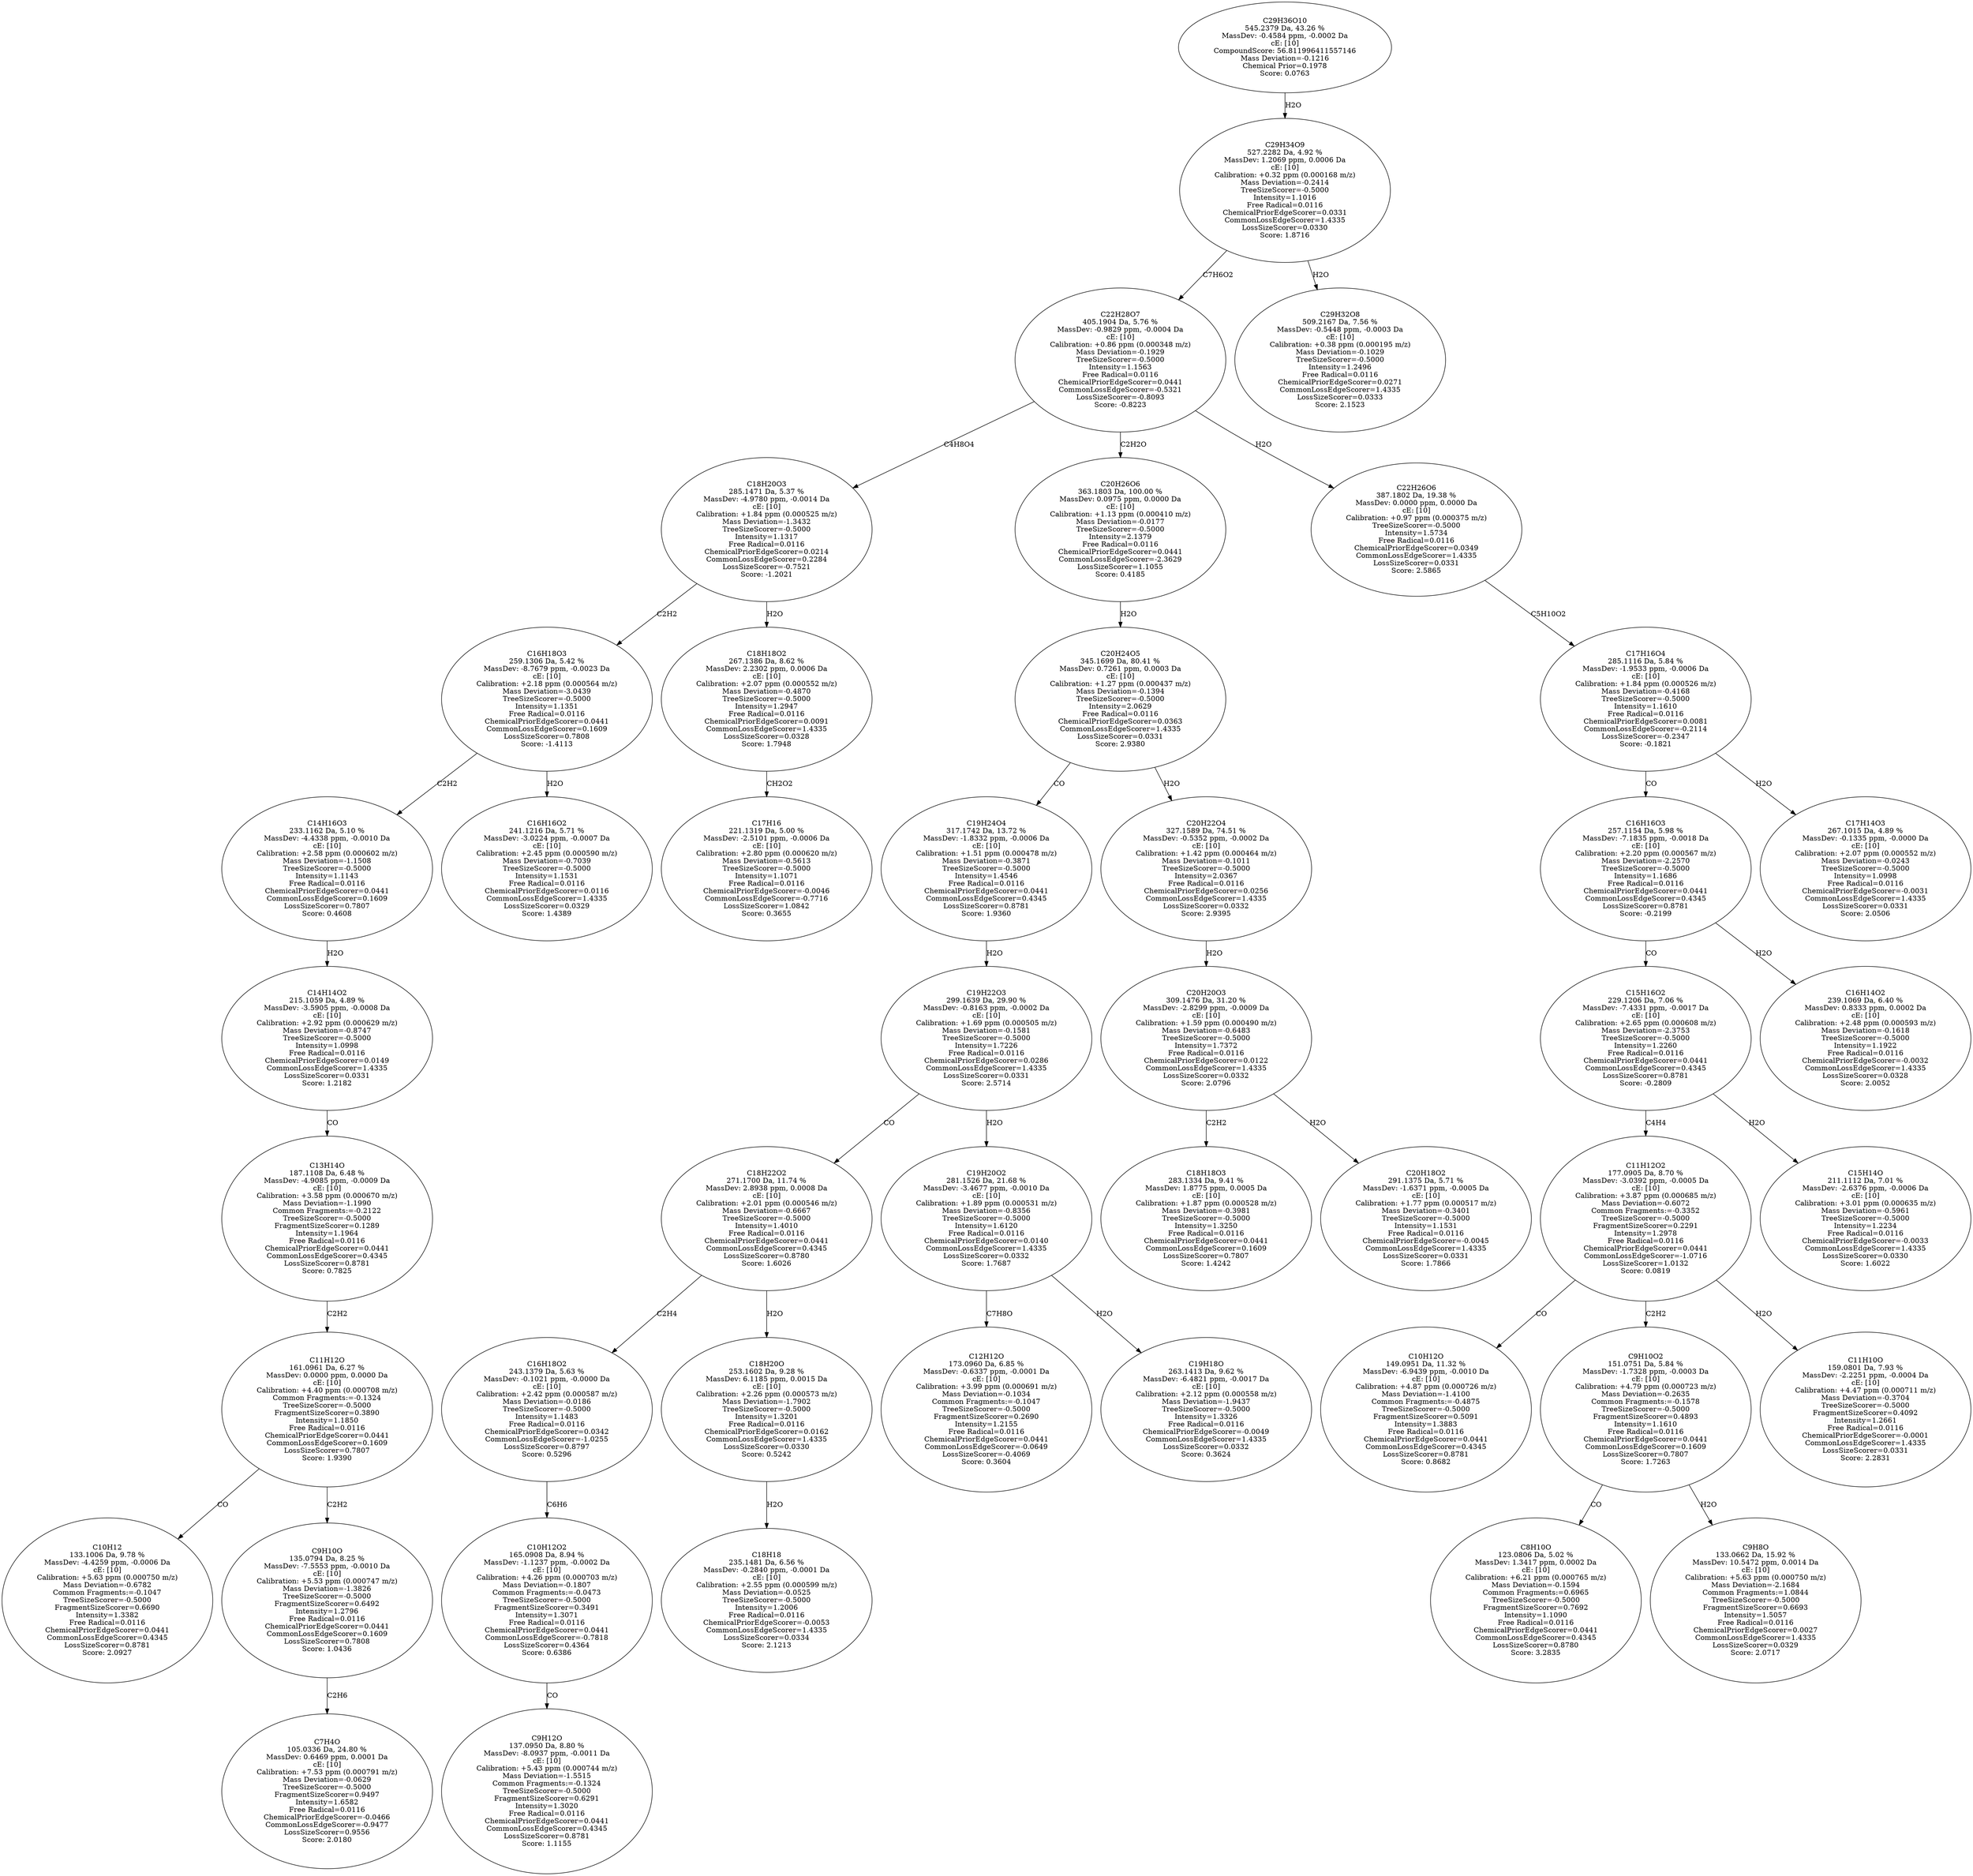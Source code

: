 strict digraph {
v1 [label="C10H12\n133.1006 Da, 9.78 %\nMassDev: -4.4259 ppm, -0.0006 Da\ncE: [10]\nCalibration: +5.63 ppm (0.000750 m/z)\nMass Deviation=-0.6782\nCommon Fragments:=-0.1047\nTreeSizeScorer=-0.5000\nFragmentSizeScorer=0.6690\nIntensity=1.3382\nFree Radical=0.0116\nChemicalPriorEdgeScorer=0.0441\nCommonLossEdgeScorer=0.4345\nLossSizeScorer=0.8781\nScore: 2.0927"];
v2 [label="C7H4O\n105.0336 Da, 24.80 %\nMassDev: 0.6469 ppm, 0.0001 Da\ncE: [10]\nCalibration: +7.53 ppm (0.000791 m/z)\nMass Deviation=-0.0629\nTreeSizeScorer=-0.5000\nFragmentSizeScorer=0.9497\nIntensity=1.6582\nFree Radical=0.0116\nChemicalPriorEdgeScorer=-0.0466\nCommonLossEdgeScorer=-0.9477\nLossSizeScorer=0.9556\nScore: 2.0180"];
v3 [label="C9H10O\n135.0794 Da, 8.25 %\nMassDev: -7.5553 ppm, -0.0010 Da\ncE: [10]\nCalibration: +5.53 ppm (0.000747 m/z)\nMass Deviation=-1.3826\nTreeSizeScorer=-0.5000\nFragmentSizeScorer=0.6492\nIntensity=1.2796\nFree Radical=0.0116\nChemicalPriorEdgeScorer=0.0441\nCommonLossEdgeScorer=0.1609\nLossSizeScorer=0.7808\nScore: 1.0436"];
v4 [label="C11H12O\n161.0961 Da, 6.27 %\nMassDev: 0.0000 ppm, 0.0000 Da\ncE: [10]\nCalibration: +4.40 ppm (0.000708 m/z)\nCommon Fragments:=-0.1324\nTreeSizeScorer=-0.5000\nFragmentSizeScorer=0.3890\nIntensity=1.1850\nFree Radical=0.0116\nChemicalPriorEdgeScorer=0.0441\nCommonLossEdgeScorer=0.1609\nLossSizeScorer=0.7807\nScore: 1.9390"];
v5 [label="C13H14O\n187.1108 Da, 6.48 %\nMassDev: -4.9085 ppm, -0.0009 Da\ncE: [10]\nCalibration: +3.58 ppm (0.000670 m/z)\nMass Deviation=-1.1990\nCommon Fragments:=-0.2122\nTreeSizeScorer=-0.5000\nFragmentSizeScorer=0.1289\nIntensity=1.1964\nFree Radical=0.0116\nChemicalPriorEdgeScorer=0.0441\nCommonLossEdgeScorer=0.4345\nLossSizeScorer=0.8781\nScore: 0.7825"];
v6 [label="C14H14O2\n215.1059 Da, 4.89 %\nMassDev: -3.5905 ppm, -0.0008 Da\ncE: [10]\nCalibration: +2.92 ppm (0.000629 m/z)\nMass Deviation=-0.8747\nTreeSizeScorer=-0.5000\nIntensity=1.0998\nFree Radical=0.0116\nChemicalPriorEdgeScorer=0.0149\nCommonLossEdgeScorer=1.4335\nLossSizeScorer=0.0331\nScore: 1.2182"];
v7 [label="C14H16O3\n233.1162 Da, 5.10 %\nMassDev: -4.4338 ppm, -0.0010 Da\ncE: [10]\nCalibration: +2.58 ppm (0.000602 m/z)\nMass Deviation=-1.1508\nTreeSizeScorer=-0.5000\nIntensity=1.1143\nFree Radical=0.0116\nChemicalPriorEdgeScorer=0.0441\nCommonLossEdgeScorer=0.1609\nLossSizeScorer=0.7807\nScore: 0.4608"];
v8 [label="C16H16O2\n241.1216 Da, 5.71 %\nMassDev: -3.0224 ppm, -0.0007 Da\ncE: [10]\nCalibration: +2.45 ppm (0.000590 m/z)\nMass Deviation=-0.7039\nTreeSizeScorer=-0.5000\nIntensity=1.1531\nFree Radical=0.0116\nChemicalPriorEdgeScorer=0.0116\nCommonLossEdgeScorer=1.4335\nLossSizeScorer=0.0329\nScore: 1.4389"];
v9 [label="C16H18O3\n259.1306 Da, 5.42 %\nMassDev: -8.7679 ppm, -0.0023 Da\ncE: [10]\nCalibration: +2.18 ppm (0.000564 m/z)\nMass Deviation=-3.0439\nTreeSizeScorer=-0.5000\nIntensity=1.1351\nFree Radical=0.0116\nChemicalPriorEdgeScorer=0.0441\nCommonLossEdgeScorer=0.1609\nLossSizeScorer=0.7808\nScore: -1.4113"];
v10 [label="C17H16\n221.1319 Da, 5.00 %\nMassDev: -2.5101 ppm, -0.0006 Da\ncE: [10]\nCalibration: +2.80 ppm (0.000620 m/z)\nMass Deviation=-0.5613\nTreeSizeScorer=-0.5000\nIntensity=1.1071\nFree Radical=0.0116\nChemicalPriorEdgeScorer=-0.0046\nCommonLossEdgeScorer=-0.7716\nLossSizeScorer=1.0842\nScore: 0.3655"];
v11 [label="C18H18O2\n267.1386 Da, 8.62 %\nMassDev: 2.2302 ppm, 0.0006 Da\ncE: [10]\nCalibration: +2.07 ppm (0.000552 m/z)\nMass Deviation=-0.4870\nTreeSizeScorer=-0.5000\nIntensity=1.2947\nFree Radical=0.0116\nChemicalPriorEdgeScorer=0.0091\nCommonLossEdgeScorer=1.4335\nLossSizeScorer=0.0328\nScore: 1.7948"];
v12 [label="C18H20O3\n285.1471 Da, 5.37 %\nMassDev: -4.9780 ppm, -0.0014 Da\ncE: [10]\nCalibration: +1.84 ppm (0.000525 m/z)\nMass Deviation=-1.3432\nTreeSizeScorer=-0.5000\nIntensity=1.1317\nFree Radical=0.0116\nChemicalPriorEdgeScorer=0.0214\nCommonLossEdgeScorer=0.2284\nLossSizeScorer=-0.7521\nScore: -1.2021"];
v13 [label="C9H12O\n137.0950 Da, 8.80 %\nMassDev: -8.0937 ppm, -0.0011 Da\ncE: [10]\nCalibration: +5.43 ppm (0.000744 m/z)\nMass Deviation=-1.5515\nCommon Fragments:=-0.1324\nTreeSizeScorer=-0.5000\nFragmentSizeScorer=0.6291\nIntensity=1.3020\nFree Radical=0.0116\nChemicalPriorEdgeScorer=0.0441\nCommonLossEdgeScorer=0.4345\nLossSizeScorer=0.8781\nScore: 1.1155"];
v14 [label="C10H12O2\n165.0908 Da, 8.94 %\nMassDev: -1.1237 ppm, -0.0002 Da\ncE: [10]\nCalibration: +4.26 ppm (0.000703 m/z)\nMass Deviation=-0.1807\nCommon Fragments:=-0.0473\nTreeSizeScorer=-0.5000\nFragmentSizeScorer=0.3491\nIntensity=1.3071\nFree Radical=0.0116\nChemicalPriorEdgeScorer=0.0441\nCommonLossEdgeScorer=-0.7818\nLossSizeScorer=0.4364\nScore: 0.6386"];
v15 [label="C16H18O2\n243.1379 Da, 5.63 %\nMassDev: -0.1021 ppm, -0.0000 Da\ncE: [10]\nCalibration: +2.42 ppm (0.000587 m/z)\nMass Deviation=-0.0186\nTreeSizeScorer=-0.5000\nIntensity=1.1483\nFree Radical=0.0116\nChemicalPriorEdgeScorer=0.0342\nCommonLossEdgeScorer=-1.0255\nLossSizeScorer=0.8797\nScore: 0.5296"];
v16 [label="C18H18\n235.1481 Da, 6.56 %\nMassDev: -0.2840 ppm, -0.0001 Da\ncE: [10]\nCalibration: +2.55 ppm (0.000599 m/z)\nMass Deviation=-0.0525\nTreeSizeScorer=-0.5000\nIntensity=1.2006\nFree Radical=0.0116\nChemicalPriorEdgeScorer=-0.0053\nCommonLossEdgeScorer=1.4335\nLossSizeScorer=0.0334\nScore: 2.1213"];
v17 [label="C18H20O\n253.1602 Da, 9.28 %\nMassDev: 6.1185 ppm, 0.0015 Da\ncE: [10]\nCalibration: +2.26 ppm (0.000573 m/z)\nMass Deviation=-1.7902\nTreeSizeScorer=-0.5000\nIntensity=1.3201\nFree Radical=0.0116\nChemicalPriorEdgeScorer=0.0162\nCommonLossEdgeScorer=1.4335\nLossSizeScorer=0.0330\nScore: 0.5242"];
v18 [label="C18H22O2\n271.1700 Da, 11.74 %\nMassDev: 2.8938 ppm, 0.0008 Da\ncE: [10]\nCalibration: +2.01 ppm (0.000546 m/z)\nMass Deviation=-0.6667\nTreeSizeScorer=-0.5000\nIntensity=1.4010\nFree Radical=0.0116\nChemicalPriorEdgeScorer=0.0441\nCommonLossEdgeScorer=0.4345\nLossSizeScorer=0.8780\nScore: 1.6026"];
v19 [label="C12H12O\n173.0960 Da, 6.85 %\nMassDev: -0.6337 ppm, -0.0001 Da\ncE: [10]\nCalibration: +3.99 ppm (0.000691 m/z)\nMass Deviation=-0.1034\nCommon Fragments:=-0.1047\nTreeSizeScorer=-0.5000\nFragmentSizeScorer=0.2690\nIntensity=1.2155\nFree Radical=0.0116\nChemicalPriorEdgeScorer=0.0441\nCommonLossEdgeScorer=-0.0649\nLossSizeScorer=-0.4069\nScore: 0.3604"];
v20 [label="C19H18O\n263.1413 Da, 9.62 %\nMassDev: -6.4821 ppm, -0.0017 Da\ncE: [10]\nCalibration: +2.12 ppm (0.000558 m/z)\nMass Deviation=-1.9437\nTreeSizeScorer=-0.5000\nIntensity=1.3326\nFree Radical=0.0116\nChemicalPriorEdgeScorer=-0.0049\nCommonLossEdgeScorer=1.4335\nLossSizeScorer=0.0332\nScore: 0.3624"];
v21 [label="C19H20O2\n281.1526 Da, 21.68 %\nMassDev: -3.4677 ppm, -0.0010 Da\ncE: [10]\nCalibration: +1.89 ppm (0.000531 m/z)\nMass Deviation=-0.8356\nTreeSizeScorer=-0.5000\nIntensity=1.6120\nFree Radical=0.0116\nChemicalPriorEdgeScorer=0.0140\nCommonLossEdgeScorer=1.4335\nLossSizeScorer=0.0332\nScore: 1.7687"];
v22 [label="C19H22O3\n299.1639 Da, 29.90 %\nMassDev: -0.8163 ppm, -0.0002 Da\ncE: [10]\nCalibration: +1.69 ppm (0.000505 m/z)\nMass Deviation=-0.1581\nTreeSizeScorer=-0.5000\nIntensity=1.7226\nFree Radical=0.0116\nChemicalPriorEdgeScorer=0.0286\nCommonLossEdgeScorer=1.4335\nLossSizeScorer=0.0331\nScore: 2.5714"];
v23 [label="C19H24O4\n317.1742 Da, 13.72 %\nMassDev: -1.8332 ppm, -0.0006 Da\ncE: [10]\nCalibration: +1.51 ppm (0.000478 m/z)\nMass Deviation=-0.3871\nTreeSizeScorer=-0.5000\nIntensity=1.4546\nFree Radical=0.0116\nChemicalPriorEdgeScorer=0.0441\nCommonLossEdgeScorer=0.4345\nLossSizeScorer=0.8781\nScore: 1.9360"];
v24 [label="C18H18O3\n283.1334 Da, 9.41 %\nMassDev: 1.8775 ppm, 0.0005 Da\ncE: [10]\nCalibration: +1.87 ppm (0.000528 m/z)\nMass Deviation=-0.3981\nTreeSizeScorer=-0.5000\nIntensity=1.3250\nFree Radical=0.0116\nChemicalPriorEdgeScorer=0.0441\nCommonLossEdgeScorer=0.1609\nLossSizeScorer=0.7807\nScore: 1.4242"];
v25 [label="C20H18O2\n291.1375 Da, 5.71 %\nMassDev: -1.6371 ppm, -0.0005 Da\ncE: [10]\nCalibration: +1.77 ppm (0.000517 m/z)\nMass Deviation=-0.3401\nTreeSizeScorer=-0.5000\nIntensity=1.1531\nFree Radical=0.0116\nChemicalPriorEdgeScorer=-0.0045\nCommonLossEdgeScorer=1.4335\nLossSizeScorer=0.0331\nScore: 1.7866"];
v26 [label="C20H20O3\n309.1476 Da, 31.20 %\nMassDev: -2.8299 ppm, -0.0009 Da\ncE: [10]\nCalibration: +1.59 ppm (0.000490 m/z)\nMass Deviation=-0.6483\nTreeSizeScorer=-0.5000\nIntensity=1.7372\nFree Radical=0.0116\nChemicalPriorEdgeScorer=0.0122\nCommonLossEdgeScorer=1.4335\nLossSizeScorer=0.0332\nScore: 2.0796"];
v27 [label="C20H22O4\n327.1589 Da, 74.51 %\nMassDev: -0.5352 ppm, -0.0002 Da\ncE: [10]\nCalibration: +1.42 ppm (0.000464 m/z)\nMass Deviation=-0.1011\nTreeSizeScorer=-0.5000\nIntensity=2.0367\nFree Radical=0.0116\nChemicalPriorEdgeScorer=0.0256\nCommonLossEdgeScorer=1.4335\nLossSizeScorer=0.0332\nScore: 2.9395"];
v28 [label="C20H24O5\n345.1699 Da, 80.41 %\nMassDev: 0.7261 ppm, 0.0003 Da\ncE: [10]\nCalibration: +1.27 ppm (0.000437 m/z)\nMass Deviation=-0.1394\nTreeSizeScorer=-0.5000\nIntensity=2.0629\nFree Radical=0.0116\nChemicalPriorEdgeScorer=0.0363\nCommonLossEdgeScorer=1.4335\nLossSizeScorer=0.0331\nScore: 2.9380"];
v29 [label="C20H26O6\n363.1803 Da, 100.00 %\nMassDev: 0.0975 ppm, 0.0000 Da\ncE: [10]\nCalibration: +1.13 ppm (0.000410 m/z)\nMass Deviation=-0.0177\nTreeSizeScorer=-0.5000\nIntensity=2.1379\nFree Radical=0.0116\nChemicalPriorEdgeScorer=0.0441\nCommonLossEdgeScorer=-2.3629\nLossSizeScorer=1.1055\nScore: 0.4185"];
v30 [label="C10H12O\n149.0951 Da, 11.32 %\nMassDev: -6.9439 ppm, -0.0010 Da\ncE: [10]\nCalibration: +4.87 ppm (0.000726 m/z)\nMass Deviation=-1.4100\nCommon Fragments:=-0.4875\nTreeSizeScorer=-0.5000\nFragmentSizeScorer=0.5091\nIntensity=1.3883\nFree Radical=0.0116\nChemicalPriorEdgeScorer=0.0441\nCommonLossEdgeScorer=0.4345\nLossSizeScorer=0.8781\nScore: 0.8682"];
v31 [label="C8H10O\n123.0806 Da, 5.02 %\nMassDev: 1.3417 ppm, 0.0002 Da\ncE: [10]\nCalibration: +6.21 ppm (0.000765 m/z)\nMass Deviation=-0.1594\nCommon Fragments:=0.6965\nTreeSizeScorer=-0.5000\nFragmentSizeScorer=0.7692\nIntensity=1.1090\nFree Radical=0.0116\nChemicalPriorEdgeScorer=0.0441\nCommonLossEdgeScorer=0.4345\nLossSizeScorer=0.8780\nScore: 3.2835"];
v32 [label="C9H8O\n133.0662 Da, 15.92 %\nMassDev: 10.5472 ppm, 0.0014 Da\ncE: [10]\nCalibration: +5.63 ppm (0.000750 m/z)\nMass Deviation=-2.1684\nCommon Fragments:=1.0844\nTreeSizeScorer=-0.5000\nFragmentSizeScorer=0.6693\nIntensity=1.5057\nFree Radical=0.0116\nChemicalPriorEdgeScorer=0.0027\nCommonLossEdgeScorer=1.4335\nLossSizeScorer=0.0329\nScore: 2.0717"];
v33 [label="C9H10O2\n151.0751 Da, 5.84 %\nMassDev: -1.7328 ppm, -0.0003 Da\ncE: [10]\nCalibration: +4.79 ppm (0.000723 m/z)\nMass Deviation=-0.2635\nCommon Fragments:=-0.1578\nTreeSizeScorer=-0.5000\nFragmentSizeScorer=0.4893\nIntensity=1.1610\nFree Radical=0.0116\nChemicalPriorEdgeScorer=0.0441\nCommonLossEdgeScorer=0.1609\nLossSizeScorer=0.7807\nScore: 1.7263"];
v34 [label="C11H10O\n159.0801 Da, 7.93 %\nMassDev: -2.2251 ppm, -0.0004 Da\ncE: [10]\nCalibration: +4.47 ppm (0.000711 m/z)\nMass Deviation=-0.3704\nTreeSizeScorer=-0.5000\nFragmentSizeScorer=0.4092\nIntensity=1.2661\nFree Radical=0.0116\nChemicalPriorEdgeScorer=-0.0001\nCommonLossEdgeScorer=1.4335\nLossSizeScorer=0.0331\nScore: 2.2831"];
v35 [label="C11H12O2\n177.0905 Da, 8.70 %\nMassDev: -3.0392 ppm, -0.0005 Da\ncE: [10]\nCalibration: +3.87 ppm (0.000685 m/z)\nMass Deviation=-0.6072\nCommon Fragments:=-0.3352\nTreeSizeScorer=-0.5000\nFragmentSizeScorer=0.2291\nIntensity=1.2978\nFree Radical=0.0116\nChemicalPriorEdgeScorer=0.0441\nCommonLossEdgeScorer=-1.0716\nLossSizeScorer=1.0132\nScore: 0.0819"];
v36 [label="C15H14O\n211.1112 Da, 7.01 %\nMassDev: -2.6376 ppm, -0.0006 Da\ncE: [10]\nCalibration: +3.01 ppm (0.000635 m/z)\nMass Deviation=-0.5961\nTreeSizeScorer=-0.5000\nIntensity=1.2234\nFree Radical=0.0116\nChemicalPriorEdgeScorer=-0.0033\nCommonLossEdgeScorer=1.4335\nLossSizeScorer=0.0330\nScore: 1.6022"];
v37 [label="C15H16O2\n229.1206 Da, 7.06 %\nMassDev: -7.4331 ppm, -0.0017 Da\ncE: [10]\nCalibration: +2.65 ppm (0.000608 m/z)\nMass Deviation=-2.3753\nTreeSizeScorer=-0.5000\nIntensity=1.2260\nFree Radical=0.0116\nChemicalPriorEdgeScorer=0.0441\nCommonLossEdgeScorer=0.4345\nLossSizeScorer=0.8781\nScore: -0.2809"];
v38 [label="C16H14O2\n239.1069 Da, 6.40 %\nMassDev: 0.8333 ppm, 0.0002 Da\ncE: [10]\nCalibration: +2.48 ppm (0.000593 m/z)\nMass Deviation=-0.1618\nTreeSizeScorer=-0.5000\nIntensity=1.1922\nFree Radical=0.0116\nChemicalPriorEdgeScorer=-0.0032\nCommonLossEdgeScorer=1.4335\nLossSizeScorer=0.0328\nScore: 2.0052"];
v39 [label="C16H16O3\n257.1154 Da, 5.98 %\nMassDev: -7.1835 ppm, -0.0018 Da\ncE: [10]\nCalibration: +2.20 ppm (0.000567 m/z)\nMass Deviation=-2.2570\nTreeSizeScorer=-0.5000\nIntensity=1.1686\nFree Radical=0.0116\nChemicalPriorEdgeScorer=0.0441\nCommonLossEdgeScorer=0.4345\nLossSizeScorer=0.8781\nScore: -0.2199"];
v40 [label="C17H14O3\n267.1015 Da, 4.89 %\nMassDev: -0.1335 ppm, -0.0000 Da\ncE: [10]\nCalibration: +2.07 ppm (0.000552 m/z)\nMass Deviation=-0.0243\nTreeSizeScorer=-0.5000\nIntensity=1.0998\nFree Radical=0.0116\nChemicalPriorEdgeScorer=-0.0031\nCommonLossEdgeScorer=1.4335\nLossSizeScorer=0.0331\nScore: 2.0506"];
v41 [label="C17H16O4\n285.1116 Da, 5.84 %\nMassDev: -1.9533 ppm, -0.0006 Da\ncE: [10]\nCalibration: +1.84 ppm (0.000526 m/z)\nMass Deviation=-0.4168\nTreeSizeScorer=-0.5000\nIntensity=1.1610\nFree Radical=0.0116\nChemicalPriorEdgeScorer=0.0081\nCommonLossEdgeScorer=-0.2114\nLossSizeScorer=-0.2347\nScore: -0.1821"];
v42 [label="C22H26O6\n387.1802 Da, 19.38 %\nMassDev: 0.0000 ppm, 0.0000 Da\ncE: [10]\nCalibration: +0.97 ppm (0.000375 m/z)\nTreeSizeScorer=-0.5000\nIntensity=1.5734\nFree Radical=0.0116\nChemicalPriorEdgeScorer=0.0349\nCommonLossEdgeScorer=1.4335\nLossSizeScorer=0.0331\nScore: 2.5865"];
v43 [label="C22H28O7\n405.1904 Da, 5.76 %\nMassDev: -0.9829 ppm, -0.0004 Da\ncE: [10]\nCalibration: +0.86 ppm (0.000348 m/z)\nMass Deviation=-0.1929\nTreeSizeScorer=-0.5000\nIntensity=1.1563\nFree Radical=0.0116\nChemicalPriorEdgeScorer=0.0441\nCommonLossEdgeScorer=-0.5321\nLossSizeScorer=-0.8093\nScore: -0.8223"];
v44 [label="C29H32O8\n509.2167 Da, 7.56 %\nMassDev: -0.5448 ppm, -0.0003 Da\ncE: [10]\nCalibration: +0.38 ppm (0.000195 m/z)\nMass Deviation=-0.1029\nTreeSizeScorer=-0.5000\nIntensity=1.2496\nFree Radical=0.0116\nChemicalPriorEdgeScorer=0.0271\nCommonLossEdgeScorer=1.4335\nLossSizeScorer=0.0333\nScore: 2.1523"];
v45 [label="C29H34O9\n527.2282 Da, 4.92 %\nMassDev: 1.2069 ppm, 0.0006 Da\ncE: [10]\nCalibration: +0.32 ppm (0.000168 m/z)\nMass Deviation=-0.2414\nTreeSizeScorer=-0.5000\nIntensity=1.1016\nFree Radical=0.0116\nChemicalPriorEdgeScorer=0.0331\nCommonLossEdgeScorer=1.4335\nLossSizeScorer=0.0330\nScore: 1.8716"];
v46 [label="C29H36O10\n545.2379 Da, 43.26 %\nMassDev: -0.4584 ppm, -0.0002 Da\ncE: [10]\nCompoundScore: 56.811996411557146\nMass Deviation=-0.1216\nChemical Prior=0.1978\nScore: 0.0763"];
v4 -> v1 [label="CO"];
v3 -> v2 [label="C2H6"];
v4 -> v3 [label="C2H2"];
v5 -> v4 [label="C2H2"];
v6 -> v5 [label="CO"];
v7 -> v6 [label="H2O"];
v9 -> v7 [label="C2H2"];
v9 -> v8 [label="H2O"];
v12 -> v9 [label="C2H2"];
v11 -> v10 [label="CH2O2"];
v12 -> v11 [label="H2O"];
v43 -> v12 [label="C4H8O4"];
v14 -> v13 [label="CO"];
v15 -> v14 [label="C6H6"];
v18 -> v15 [label="C2H4"];
v17 -> v16 [label="H2O"];
v18 -> v17 [label="H2O"];
v22 -> v18 [label="CO"];
v21 -> v19 [label="C7H8O"];
v21 -> v20 [label="H2O"];
v22 -> v21 [label="H2O"];
v23 -> v22 [label="H2O"];
v28 -> v23 [label="CO"];
v26 -> v24 [label="C2H2"];
v26 -> v25 [label="H2O"];
v27 -> v26 [label="H2O"];
v28 -> v27 [label="H2O"];
v29 -> v28 [label="H2O"];
v43 -> v29 [label="C2H2O"];
v35 -> v30 [label="CO"];
v33 -> v31 [label="CO"];
v33 -> v32 [label="H2O"];
v35 -> v33 [label="C2H2"];
v35 -> v34 [label="H2O"];
v37 -> v35 [label="C4H4"];
v37 -> v36 [label="H2O"];
v39 -> v37 [label="CO"];
v39 -> v38 [label="H2O"];
v41 -> v39 [label="CO"];
v41 -> v40 [label="H2O"];
v42 -> v41 [label="C5H10O2"];
v43 -> v42 [label="H2O"];
v45 -> v43 [label="C7H6O2"];
v45 -> v44 [label="H2O"];
v46 -> v45 [label="H2O"];
}